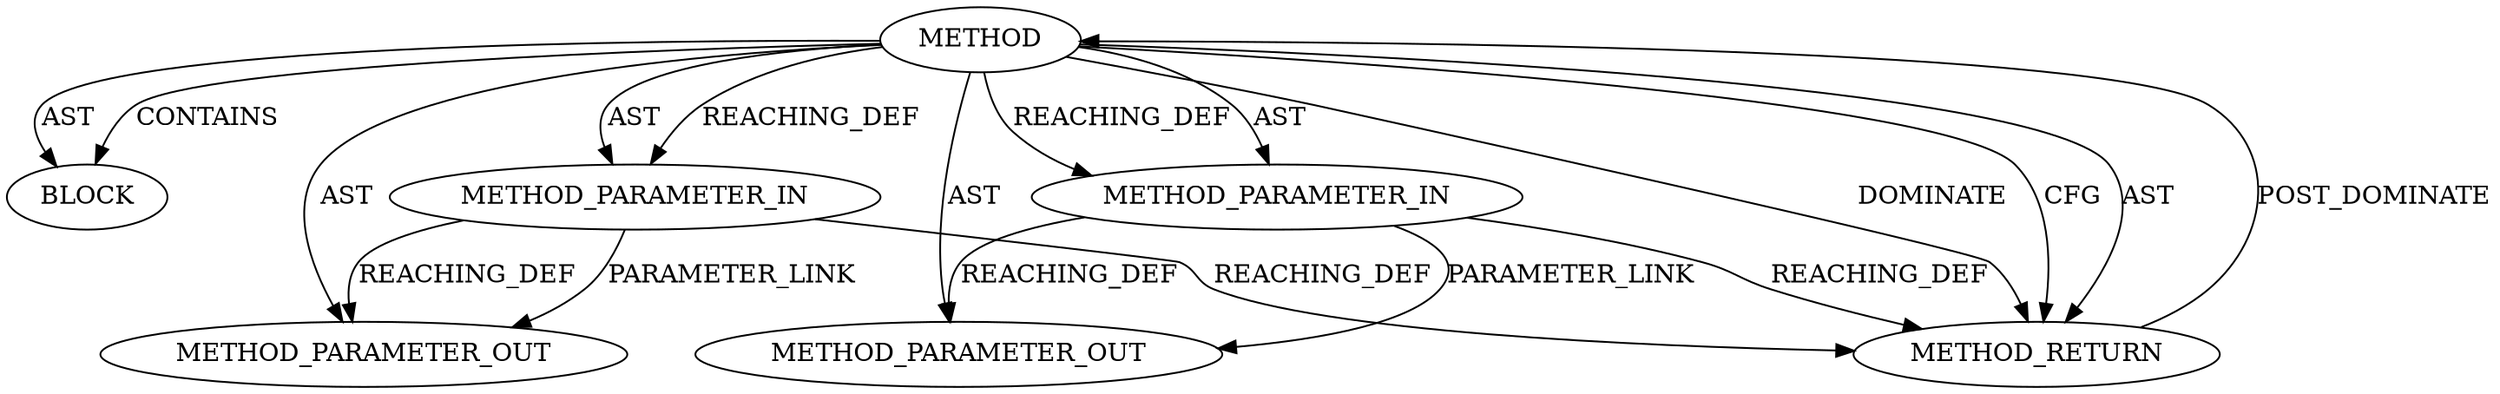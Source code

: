 digraph {
  25256 [label=BLOCK ORDER=1 ARGUMENT_INDEX=1 CODE="<empty>" TYPE_FULL_NAME="ANY"]
  25255 [label=METHOD_PARAMETER_IN ORDER=2 CODE="p2" IS_VARIADIC=false TYPE_FULL_NAME="ANY" EVALUATION_STRATEGY="BY_VALUE" INDEX=2 NAME="p2"]
  27105 [label=METHOD_PARAMETER_OUT ORDER=2 CODE="p2" IS_VARIADIC=false TYPE_FULL_NAME="ANY" EVALUATION_STRATEGY="BY_VALUE" INDEX=2 NAME="p2"]
  25254 [label=METHOD_PARAMETER_IN ORDER=1 CODE="p1" IS_VARIADIC=false TYPE_FULL_NAME="ANY" EVALUATION_STRATEGY="BY_VALUE" INDEX=1 NAME="p1"]
  25253 [label=METHOD AST_PARENT_TYPE="NAMESPACE_BLOCK" AST_PARENT_FULL_NAME="<global>" ORDER=0 CODE="<empty>" FULL_NAME="<operator>.assignmentPlus" IS_EXTERNAL=true FILENAME="<empty>" SIGNATURE="" NAME="<operator>.assignmentPlus"]
  27104 [label=METHOD_PARAMETER_OUT ORDER=1 CODE="p1" IS_VARIADIC=false TYPE_FULL_NAME="ANY" EVALUATION_STRATEGY="BY_VALUE" INDEX=1 NAME="p1"]
  25257 [label=METHOD_RETURN ORDER=2 CODE="RET" TYPE_FULL_NAME="ANY" EVALUATION_STRATEGY="BY_VALUE"]
  25253 -> 25257 [label=DOMINATE ]
  25253 -> 25254 [label=REACHING_DEF VARIABLE=""]
  25253 -> 25256 [label=AST ]
  25253 -> 27105 [label=AST ]
  25257 -> 25253 [label=POST_DOMINATE ]
  25253 -> 25257 [label=CFG ]
  25253 -> 25254 [label=AST ]
  25253 -> 25255 [label=AST ]
  25255 -> 27105 [label=PARAMETER_LINK ]
  25253 -> 25256 [label=CONTAINS ]
  25255 -> 25257 [label=REACHING_DEF VARIABLE="p2"]
  25253 -> 25255 [label=REACHING_DEF VARIABLE=""]
  25254 -> 25257 [label=REACHING_DEF VARIABLE="p1"]
  25254 -> 27104 [label=REACHING_DEF VARIABLE="p1"]
  25253 -> 25257 [label=AST ]
  25254 -> 27104 [label=PARAMETER_LINK ]
  25255 -> 27105 [label=REACHING_DEF VARIABLE="p2"]
  25253 -> 27104 [label=AST ]
}
